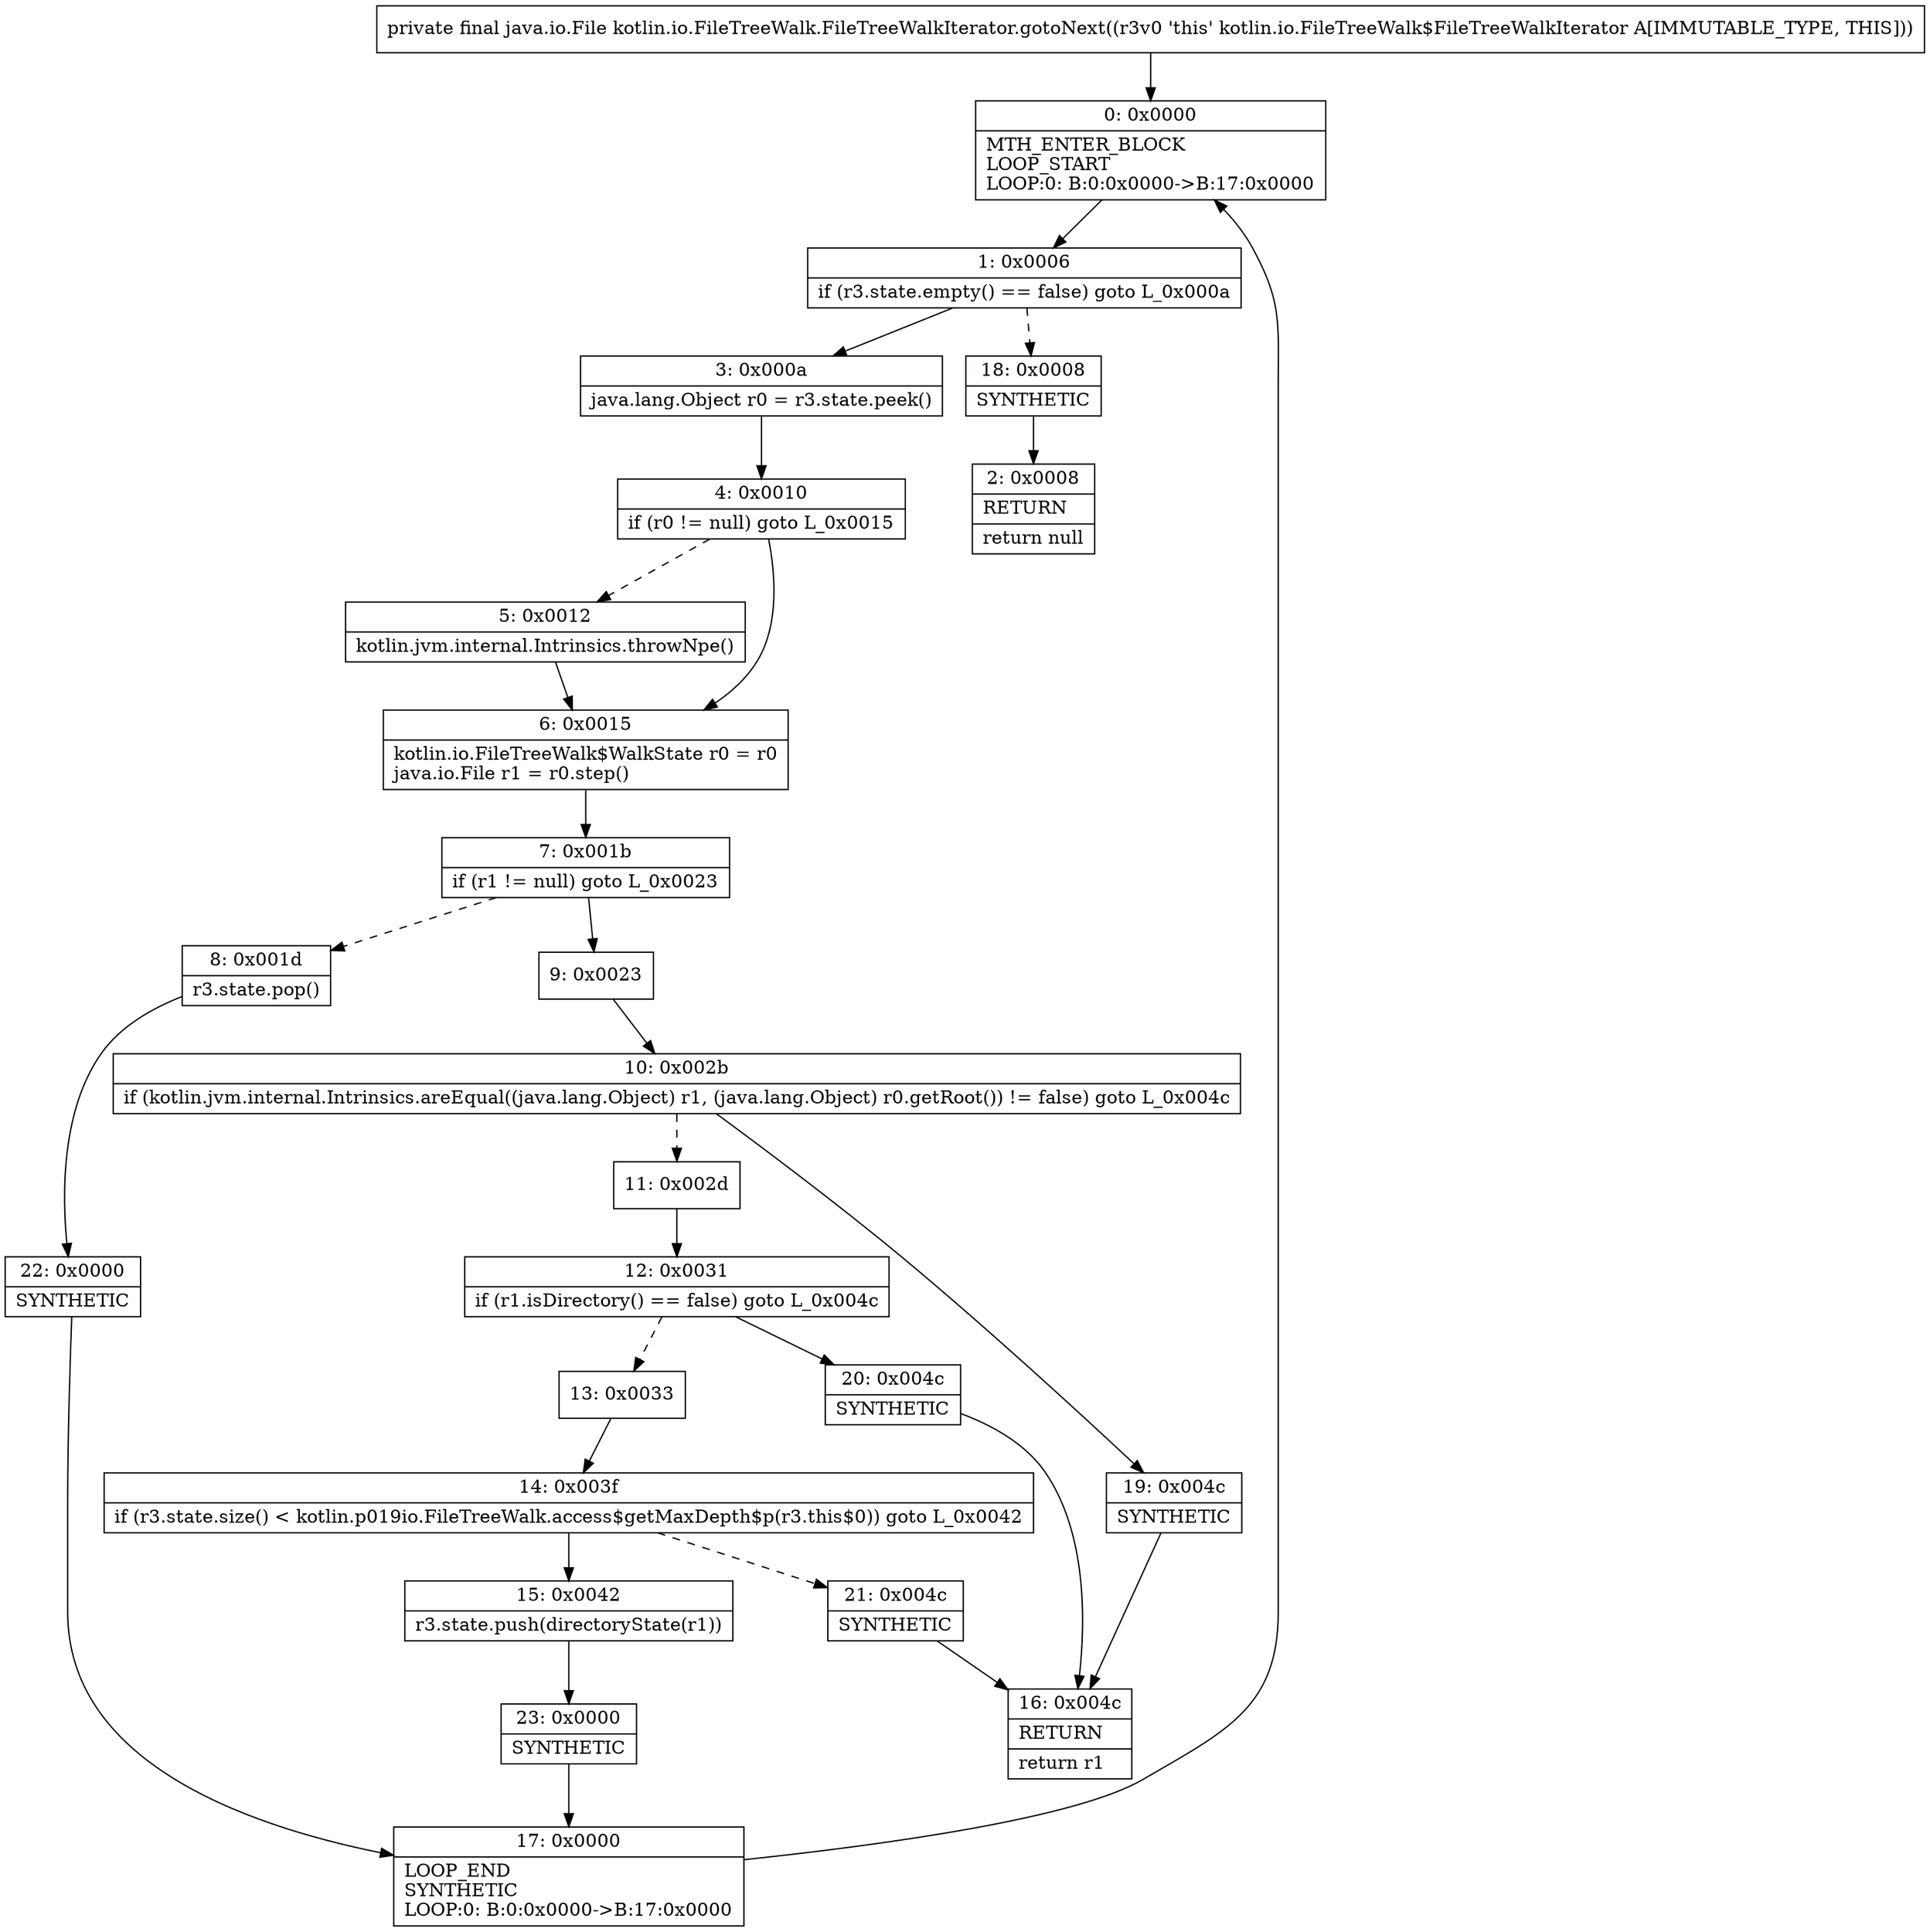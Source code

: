 digraph "CFG forkotlin.io.FileTreeWalk.FileTreeWalkIterator.gotoNext()Ljava\/io\/File;" {
Node_0 [shape=record,label="{0\:\ 0x0000|MTH_ENTER_BLOCK\lLOOP_START\lLOOP:0: B:0:0x0000\-\>B:17:0x0000\l}"];
Node_1 [shape=record,label="{1\:\ 0x0006|if (r3.state.empty() == false) goto L_0x000a\l}"];
Node_2 [shape=record,label="{2\:\ 0x0008|RETURN\l|return null\l}"];
Node_3 [shape=record,label="{3\:\ 0x000a|java.lang.Object r0 = r3.state.peek()\l}"];
Node_4 [shape=record,label="{4\:\ 0x0010|if (r0 != null) goto L_0x0015\l}"];
Node_5 [shape=record,label="{5\:\ 0x0012|kotlin.jvm.internal.Intrinsics.throwNpe()\l}"];
Node_6 [shape=record,label="{6\:\ 0x0015|kotlin.io.FileTreeWalk$WalkState r0 = r0\ljava.io.File r1 = r0.step()\l}"];
Node_7 [shape=record,label="{7\:\ 0x001b|if (r1 != null) goto L_0x0023\l}"];
Node_8 [shape=record,label="{8\:\ 0x001d|r3.state.pop()\l}"];
Node_9 [shape=record,label="{9\:\ 0x0023}"];
Node_10 [shape=record,label="{10\:\ 0x002b|if (kotlin.jvm.internal.Intrinsics.areEqual((java.lang.Object) r1, (java.lang.Object) r0.getRoot()) != false) goto L_0x004c\l}"];
Node_11 [shape=record,label="{11\:\ 0x002d}"];
Node_12 [shape=record,label="{12\:\ 0x0031|if (r1.isDirectory() == false) goto L_0x004c\l}"];
Node_13 [shape=record,label="{13\:\ 0x0033}"];
Node_14 [shape=record,label="{14\:\ 0x003f|if (r3.state.size() \< kotlin.p019io.FileTreeWalk.access$getMaxDepth$p(r3.this$0)) goto L_0x0042\l}"];
Node_15 [shape=record,label="{15\:\ 0x0042|r3.state.push(directoryState(r1))\l}"];
Node_16 [shape=record,label="{16\:\ 0x004c|RETURN\l|return r1\l}"];
Node_17 [shape=record,label="{17\:\ 0x0000|LOOP_END\lSYNTHETIC\lLOOP:0: B:0:0x0000\-\>B:17:0x0000\l}"];
Node_18 [shape=record,label="{18\:\ 0x0008|SYNTHETIC\l}"];
Node_19 [shape=record,label="{19\:\ 0x004c|SYNTHETIC\l}"];
Node_20 [shape=record,label="{20\:\ 0x004c|SYNTHETIC\l}"];
Node_21 [shape=record,label="{21\:\ 0x004c|SYNTHETIC\l}"];
Node_22 [shape=record,label="{22\:\ 0x0000|SYNTHETIC\l}"];
Node_23 [shape=record,label="{23\:\ 0x0000|SYNTHETIC\l}"];
MethodNode[shape=record,label="{private final java.io.File kotlin.io.FileTreeWalk.FileTreeWalkIterator.gotoNext((r3v0 'this' kotlin.io.FileTreeWalk$FileTreeWalkIterator A[IMMUTABLE_TYPE, THIS])) }"];
MethodNode -> Node_0;
Node_0 -> Node_1;
Node_1 -> Node_3;
Node_1 -> Node_18[style=dashed];
Node_3 -> Node_4;
Node_4 -> Node_5[style=dashed];
Node_4 -> Node_6;
Node_5 -> Node_6;
Node_6 -> Node_7;
Node_7 -> Node_8[style=dashed];
Node_7 -> Node_9;
Node_8 -> Node_22;
Node_9 -> Node_10;
Node_10 -> Node_11[style=dashed];
Node_10 -> Node_19;
Node_11 -> Node_12;
Node_12 -> Node_13[style=dashed];
Node_12 -> Node_20;
Node_13 -> Node_14;
Node_14 -> Node_15;
Node_14 -> Node_21[style=dashed];
Node_15 -> Node_23;
Node_17 -> Node_0;
Node_18 -> Node_2;
Node_19 -> Node_16;
Node_20 -> Node_16;
Node_21 -> Node_16;
Node_22 -> Node_17;
Node_23 -> Node_17;
}

